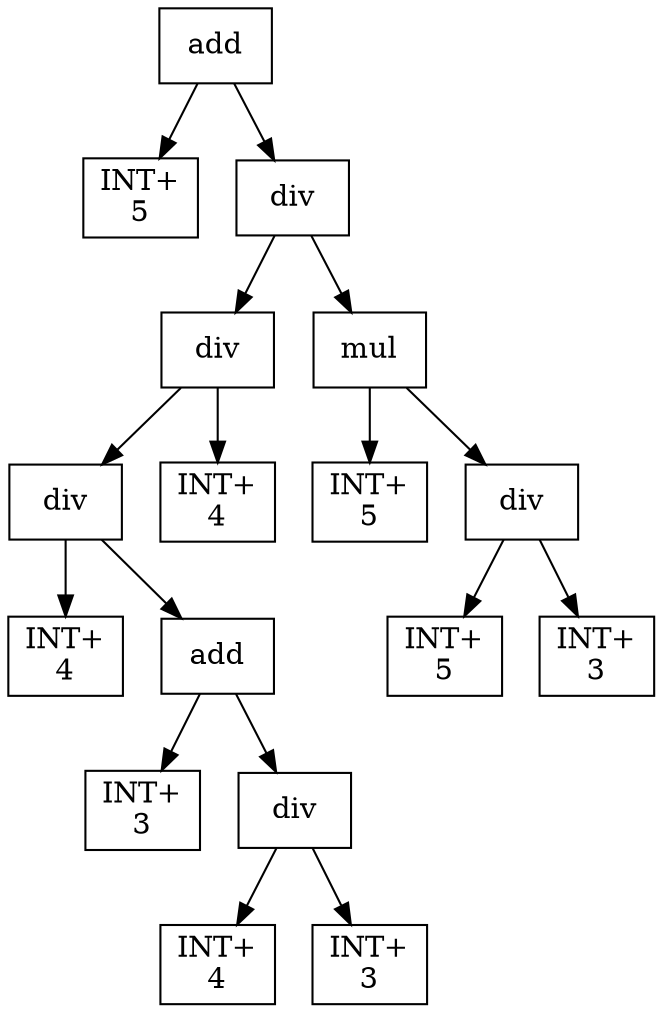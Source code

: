 digraph expr {
  node [shape=box];
  n1 [label="add"];
  n2 [label="INT+\n5"];
  n3 [label="div"];
  n4 [label="div"];
  n5 [label="div"];
  n6 [label="INT+\n4"];
  n7 [label="add"];
  n8 [label="INT+\n3"];
  n9 [label="div"];
  n10 [label="INT+\n4"];
  n11 [label="INT+\n3"];
  n9 -> n10;
  n9 -> n11;
  n7 -> n8;
  n7 -> n9;
  n5 -> n6;
  n5 -> n7;
  n12 [label="INT+\n4"];
  n4 -> n5;
  n4 -> n12;
  n13 [label="mul"];
  n14 [label="INT+\n5"];
  n15 [label="div"];
  n16 [label="INT+\n5"];
  n17 [label="INT+\n3"];
  n15 -> n16;
  n15 -> n17;
  n13 -> n14;
  n13 -> n15;
  n3 -> n4;
  n3 -> n13;
  n1 -> n2;
  n1 -> n3;
}